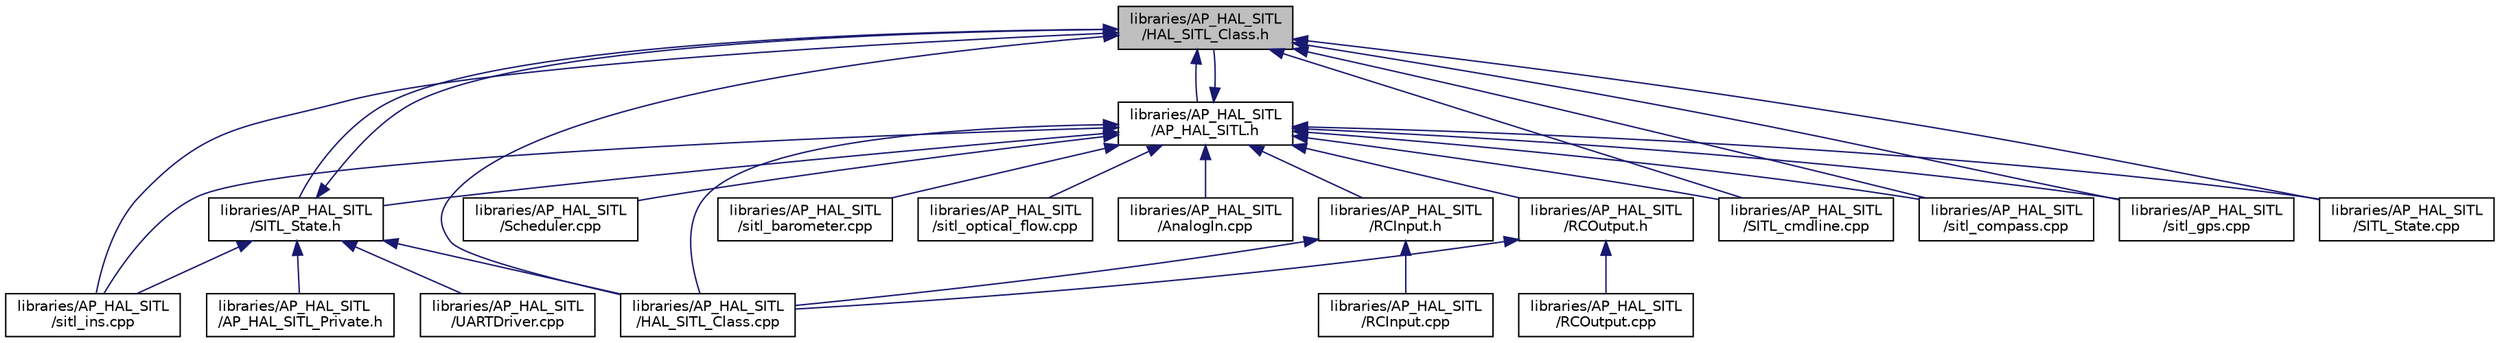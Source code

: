 digraph "libraries/AP_HAL_SITL/HAL_SITL_Class.h"
{
 // INTERACTIVE_SVG=YES
  edge [fontname="Helvetica",fontsize="10",labelfontname="Helvetica",labelfontsize="10"];
  node [fontname="Helvetica",fontsize="10",shape=record];
  Node1 [label="libraries/AP_HAL_SITL\l/HAL_SITL_Class.h",height=0.2,width=0.4,color="black", fillcolor="grey75", style="filled", fontcolor="black"];
  Node1 -> Node2 [dir="back",color="midnightblue",fontsize="10",style="solid",fontname="Helvetica"];
  Node2 [label="libraries/AP_HAL_SITL\l/AP_HAL_SITL.h",height=0.2,width=0.4,color="black", fillcolor="white", style="filled",URL="$AP__HAL__SITL_8h.html"];
  Node2 -> Node3 [dir="back",color="midnightblue",fontsize="10",style="solid",fontname="Helvetica"];
  Node3 [label="libraries/AP_HAL_SITL\l/AnalogIn.cpp",height=0.2,width=0.4,color="black", fillcolor="white", style="filled",URL="$SITL_2AnalogIn_8cpp.html"];
  Node2 -> Node1 [dir="back",color="midnightblue",fontsize="10",style="solid",fontname="Helvetica"];
  Node2 -> Node4 [dir="back",color="midnightblue",fontsize="10",style="solid",fontname="Helvetica"];
  Node4 [label="libraries/AP_HAL_SITL\l/SITL_State.h",height=0.2,width=0.4,color="black", fillcolor="white", style="filled",URL="$SITL__State_8h.html"];
  Node4 -> Node1 [dir="back",color="midnightblue",fontsize="10",style="solid",fontname="Helvetica"];
  Node4 -> Node5 [dir="back",color="midnightblue",fontsize="10",style="solid",fontname="Helvetica"];
  Node5 [label="libraries/AP_HAL_SITL\l/AP_HAL_SITL_Private.h",height=0.2,width=0.4,color="black", fillcolor="white", style="filled",URL="$AP__HAL__SITL__Private_8h.html"];
  Node4 -> Node6 [dir="back",color="midnightblue",fontsize="10",style="solid",fontname="Helvetica"];
  Node6 [label="libraries/AP_HAL_SITL\l/HAL_SITL_Class.cpp",height=0.2,width=0.4,color="black", fillcolor="white", style="filled",URL="$HAL__SITL__Class_8cpp.html"];
  Node4 -> Node7 [dir="back",color="midnightblue",fontsize="10",style="solid",fontname="Helvetica"];
  Node7 [label="libraries/AP_HAL_SITL\l/sitl_ins.cpp",height=0.2,width=0.4,color="black", fillcolor="white", style="filled",URL="$sitl__ins_8cpp.html"];
  Node4 -> Node8 [dir="back",color="midnightblue",fontsize="10",style="solid",fontname="Helvetica"];
  Node8 [label="libraries/AP_HAL_SITL\l/UARTDriver.cpp",height=0.2,width=0.4,color="black", fillcolor="white", style="filled",URL="$SITL_2UARTDriver_8cpp.html"];
  Node2 -> Node6 [dir="back",color="midnightblue",fontsize="10",style="solid",fontname="Helvetica"];
  Node2 -> Node9 [dir="back",color="midnightblue",fontsize="10",style="solid",fontname="Helvetica"];
  Node9 [label="libraries/AP_HAL_SITL\l/RCInput.h",height=0.2,width=0.4,color="black", fillcolor="white", style="filled",URL="$SITL_2RCInput_8h.html"];
  Node9 -> Node6 [dir="back",color="midnightblue",fontsize="10",style="solid",fontname="Helvetica"];
  Node9 -> Node10 [dir="back",color="midnightblue",fontsize="10",style="solid",fontname="Helvetica"];
  Node10 [label="libraries/AP_HAL_SITL\l/RCInput.cpp",height=0.2,width=0.4,color="black", fillcolor="white", style="filled",URL="$SITL_2RCInput_8cpp.html"];
  Node2 -> Node11 [dir="back",color="midnightblue",fontsize="10",style="solid",fontname="Helvetica"];
  Node11 [label="libraries/AP_HAL_SITL\l/RCOutput.h",height=0.2,width=0.4,color="black", fillcolor="white", style="filled",URL="$SITL_2RCOutput_8h.html"];
  Node11 -> Node6 [dir="back",color="midnightblue",fontsize="10",style="solid",fontname="Helvetica"];
  Node11 -> Node12 [dir="back",color="midnightblue",fontsize="10",style="solid",fontname="Helvetica"];
  Node12 [label="libraries/AP_HAL_SITL\l/RCOutput.cpp",height=0.2,width=0.4,color="black", fillcolor="white", style="filled",URL="$SITL_2RCOutput_8cpp.html"];
  Node2 -> Node13 [dir="back",color="midnightblue",fontsize="10",style="solid",fontname="Helvetica"];
  Node13 [label="libraries/AP_HAL_SITL\l/Scheduler.cpp",height=0.2,width=0.4,color="black", fillcolor="white", style="filled",URL="$AP__HAL__SITL_2Scheduler_8cpp.html"];
  Node2 -> Node14 [dir="back",color="midnightblue",fontsize="10",style="solid",fontname="Helvetica"];
  Node14 [label="libraries/AP_HAL_SITL\l/sitl_barometer.cpp",height=0.2,width=0.4,color="black", fillcolor="white", style="filled",URL="$sitl__barometer_8cpp.html"];
  Node2 -> Node15 [dir="back",color="midnightblue",fontsize="10",style="solid",fontname="Helvetica"];
  Node15 [label="libraries/AP_HAL_SITL\l/SITL_cmdline.cpp",height=0.2,width=0.4,color="black", fillcolor="white", style="filled",URL="$SITL__cmdline_8cpp.html"];
  Node2 -> Node16 [dir="back",color="midnightblue",fontsize="10",style="solid",fontname="Helvetica"];
  Node16 [label="libraries/AP_HAL_SITL\l/sitl_compass.cpp",height=0.2,width=0.4,color="black", fillcolor="white", style="filled",URL="$sitl__compass_8cpp.html"];
  Node2 -> Node17 [dir="back",color="midnightblue",fontsize="10",style="solid",fontname="Helvetica"];
  Node17 [label="libraries/AP_HAL_SITL\l/sitl_gps.cpp",height=0.2,width=0.4,color="black", fillcolor="white", style="filled",URL="$sitl__gps_8cpp.html"];
  Node2 -> Node7 [dir="back",color="midnightblue",fontsize="10",style="solid",fontname="Helvetica"];
  Node2 -> Node18 [dir="back",color="midnightblue",fontsize="10",style="solid",fontname="Helvetica"];
  Node18 [label="libraries/AP_HAL_SITL\l/sitl_optical_flow.cpp",height=0.2,width=0.4,color="black", fillcolor="white", style="filled",URL="$sitl__optical__flow_8cpp.html"];
  Node2 -> Node19 [dir="back",color="midnightblue",fontsize="10",style="solid",fontname="Helvetica"];
  Node19 [label="libraries/AP_HAL_SITL\l/SITL_State.cpp",height=0.2,width=0.4,color="black", fillcolor="white", style="filled",URL="$SITL__State_8cpp.html"];
  Node1 -> Node4 [dir="back",color="midnightblue",fontsize="10",style="solid",fontname="Helvetica"];
  Node1 -> Node6 [dir="back",color="midnightblue",fontsize="10",style="solid",fontname="Helvetica"];
  Node1 -> Node15 [dir="back",color="midnightblue",fontsize="10",style="solid",fontname="Helvetica"];
  Node1 -> Node16 [dir="back",color="midnightblue",fontsize="10",style="solid",fontname="Helvetica"];
  Node1 -> Node17 [dir="back",color="midnightblue",fontsize="10",style="solid",fontname="Helvetica"];
  Node1 -> Node7 [dir="back",color="midnightblue",fontsize="10",style="solid",fontname="Helvetica"];
  Node1 -> Node19 [dir="back",color="midnightblue",fontsize="10",style="solid",fontname="Helvetica"];
}
